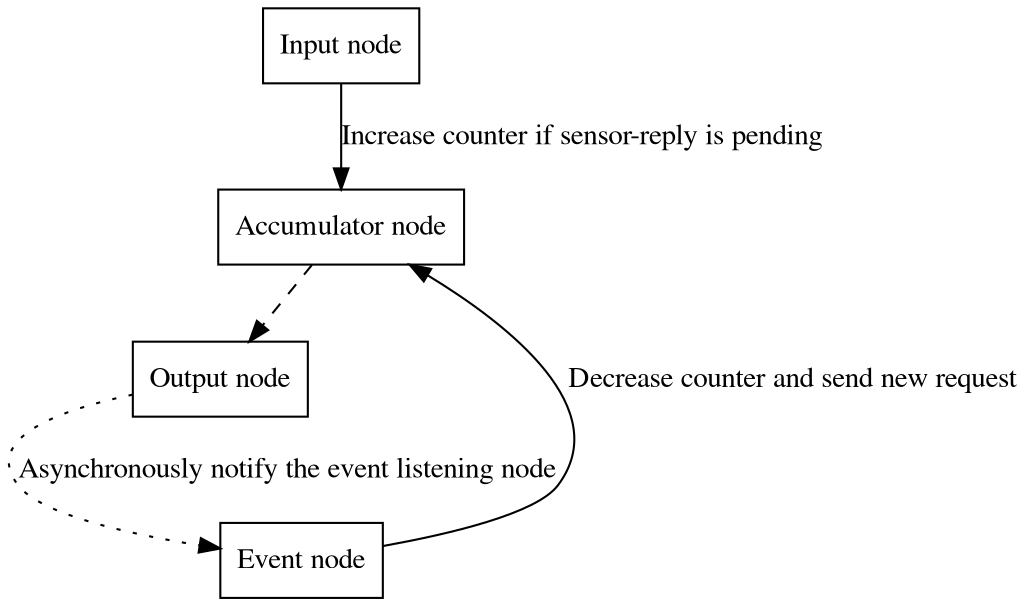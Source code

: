 digraph G
{
                node [fontname="Times Roman", shape=rectangle]
                edge [color=black, fontname="Times Roman"]

                InputNode [label="Input node"]
                OutputNode [label="Output node"]
                CounterNode [label="Accumulator node"]
                EventNode [label="Event node"]


                
                CounterNode->OutputNode [style=dashed]
                InputNode->CounterNode [label="Increase counter if sensor-reply is pending"]
                EventNode->CounterNode [label="Decrease counter and send new request"]
                OutputNode->EventNode [label="Asynchronously notify the event listening node", style=dotted]
}
